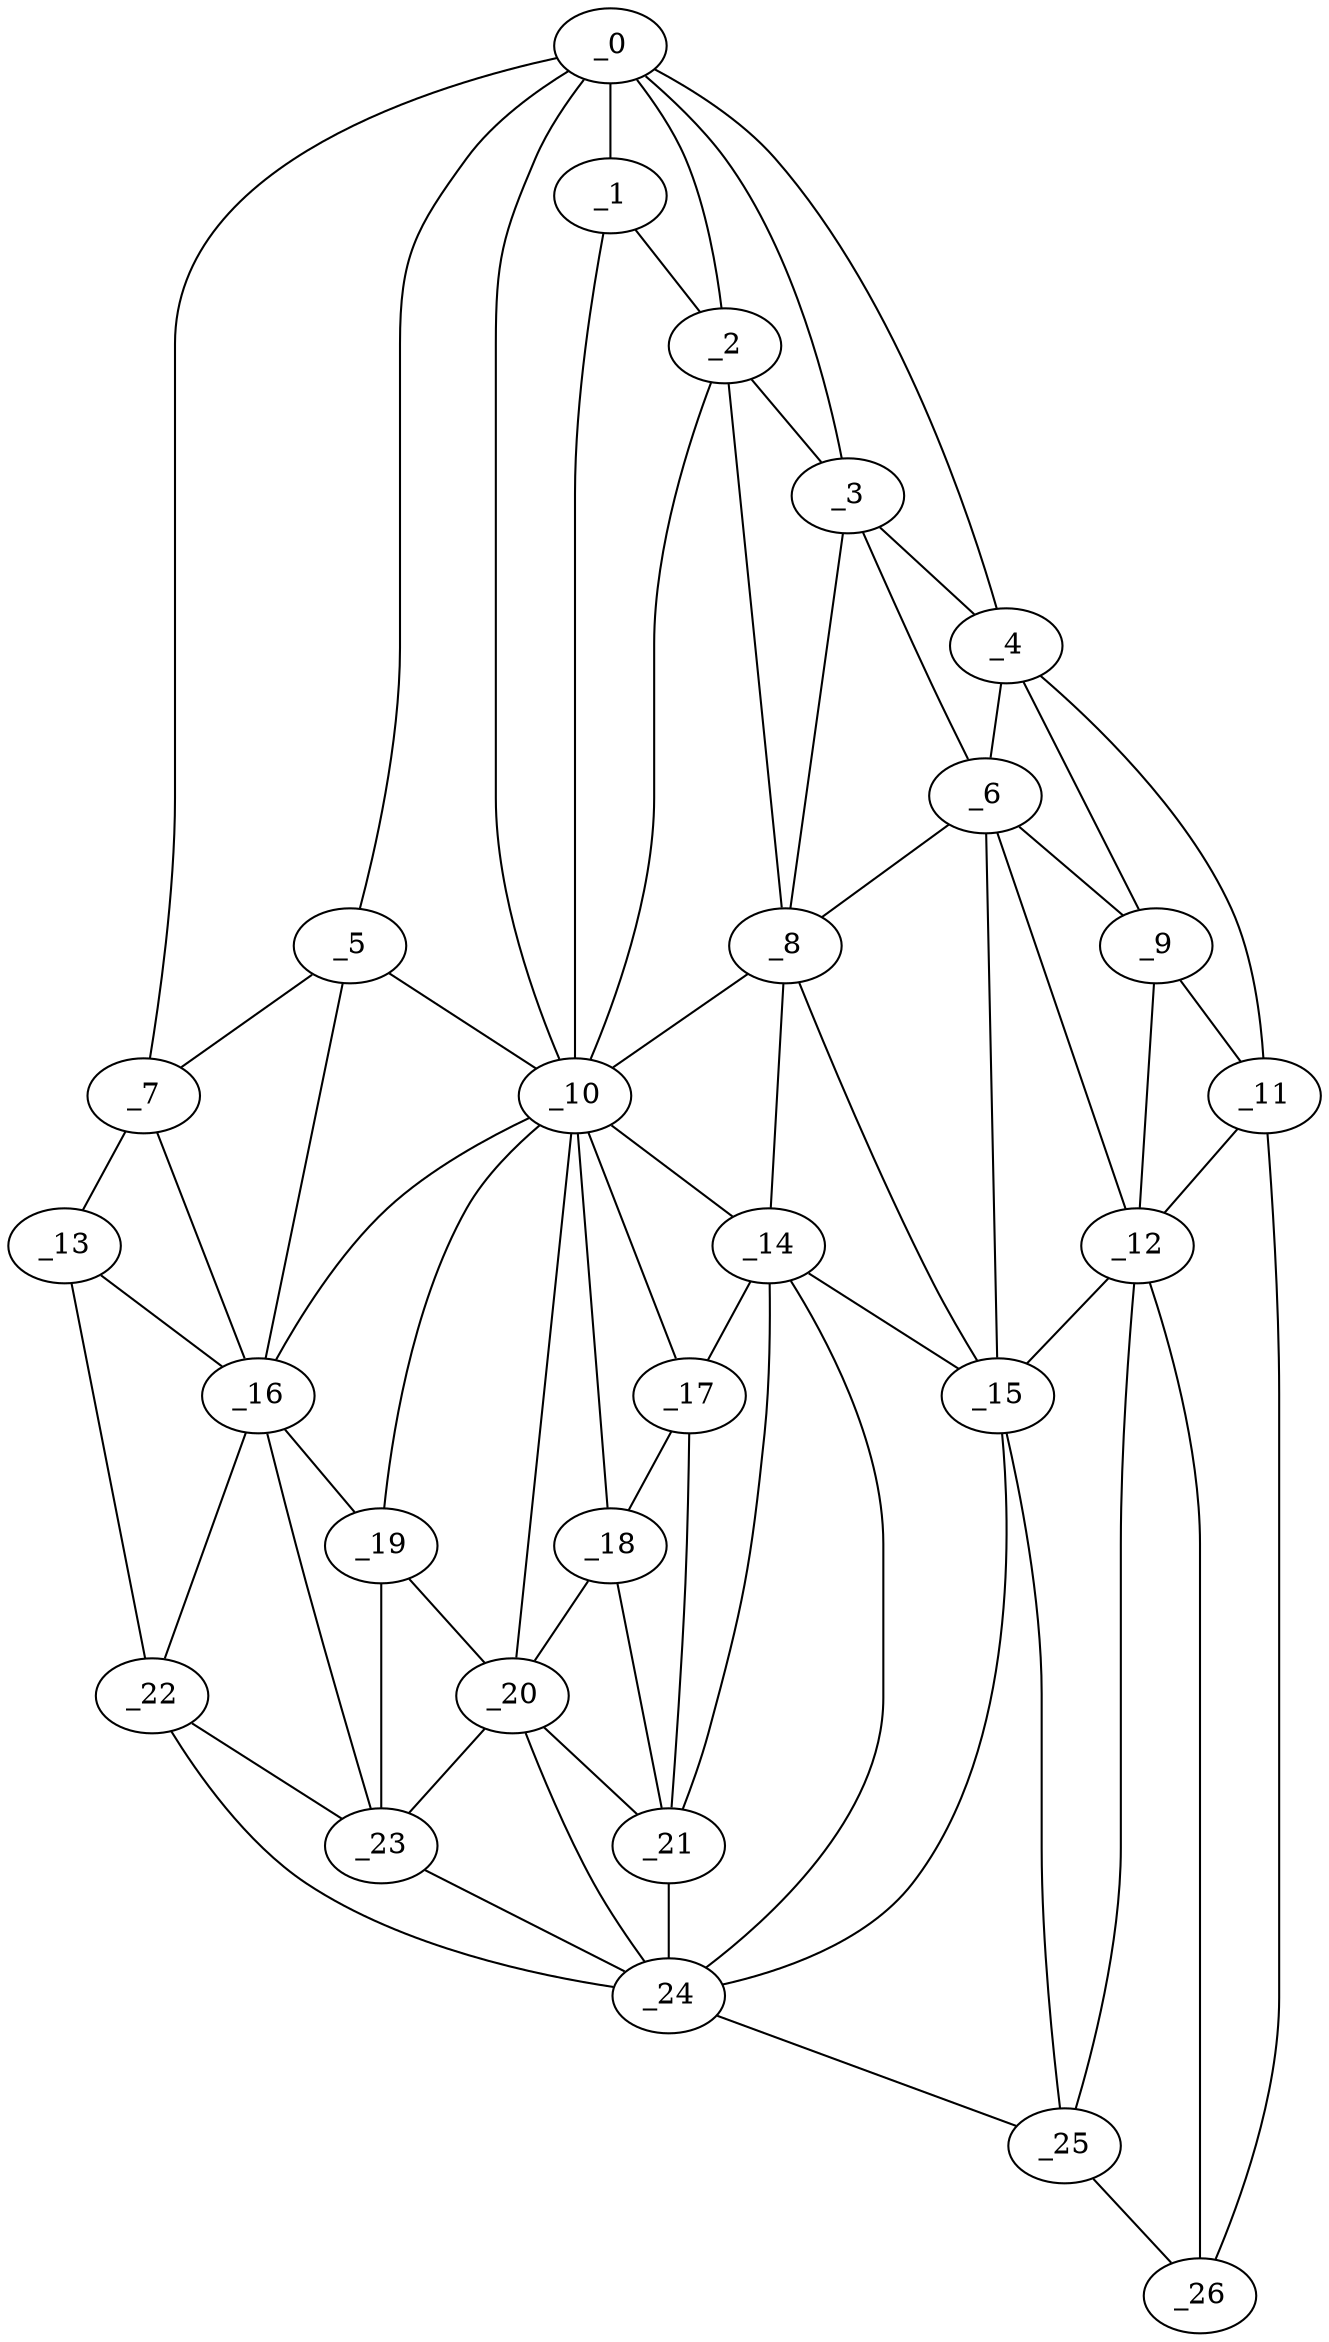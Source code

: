 graph "obj61__295.gxl" {
	_0	 [x=39,
		y=41];
	_1	 [x=40,
		y=58];
	_0 -- _1	 [valence=2];
	_2	 [x=40,
		y=80];
	_0 -- _2	 [valence=1];
	_3	 [x=40,
		y=89];
	_0 -- _3	 [valence=2];
	_4	 [x=40,
		y=98];
	_0 -- _4	 [valence=1];
	_5	 [x=45,
		y=34];
	_0 -- _5	 [valence=1];
	_7	 [x=48,
		y=8];
	_0 -- _7	 [valence=1];
	_10	 [x=52,
		y=53];
	_0 -- _10	 [valence=2];
	_1 -- _2	 [valence=2];
	_1 -- _10	 [valence=1];
	_2 -- _3	 [valence=2];
	_8	 [x=49,
		y=87];
	_2 -- _8	 [valence=2];
	_2 -- _10	 [valence=2];
	_3 -- _4	 [valence=1];
	_6	 [x=47,
		y=99];
	_3 -- _6	 [valence=2];
	_3 -- _8	 [valence=2];
	_4 -- _6	 [valence=2];
	_9	 [x=51,
		y=118];
	_4 -- _9	 [valence=1];
	_11	 [x=53,
		y=123];
	_4 -- _11	 [valence=1];
	_5 -- _7	 [valence=1];
	_5 -- _10	 [valence=2];
	_16	 [x=82,
		y=32];
	_5 -- _16	 [valence=2];
	_6 -- _8	 [valence=1];
	_6 -- _9	 [valence=1];
	_12	 [x=66,
		y=117];
	_6 -- _12	 [valence=2];
	_15	 [x=78,
		y=96];
	_6 -- _15	 [valence=2];
	_13	 [x=77,
		y=6];
	_7 -- _13	 [valence=1];
	_7 -- _16	 [valence=2];
	_8 -- _10	 [valence=2];
	_14	 [x=78,
		y=86];
	_8 -- _14	 [valence=1];
	_8 -- _15	 [valence=2];
	_9 -- _11	 [valence=2];
	_9 -- _12	 [valence=2];
	_10 -- _14	 [valence=2];
	_10 -- _16	 [valence=1];
	_17	 [x=83,
		y=79];
	_10 -- _17	 [valence=2];
	_18	 [x=87,
		y=66];
	_10 -- _18	 [valence=2];
	_19	 [x=88,
		y=51];
	_10 -- _19	 [valence=1];
	_20	 [x=88,
		y=59];
	_10 -- _20	 [valence=2];
	_11 -- _12	 [valence=1];
	_26	 [x=90,
		y=119];
	_11 -- _26	 [valence=1];
	_12 -- _15	 [valence=1];
	_25	 [x=90,
		y=108];
	_12 -- _25	 [valence=1];
	_12 -- _26	 [valence=1];
	_13 -- _16	 [valence=1];
	_22	 [x=89,
		y=39];
	_13 -- _22	 [valence=1];
	_14 -- _15	 [valence=2];
	_14 -- _17	 [valence=2];
	_21	 [x=88,
		y=83];
	_14 -- _21	 [valence=2];
	_24	 [x=90,
		y=92];
	_14 -- _24	 [valence=1];
	_15 -- _24	 [valence=1];
	_15 -- _25	 [valence=2];
	_16 -- _19	 [valence=2];
	_16 -- _22	 [valence=2];
	_23	 [x=89,
		y=45];
	_16 -- _23	 [valence=1];
	_17 -- _18	 [valence=2];
	_17 -- _21	 [valence=2];
	_18 -- _20	 [valence=2];
	_18 -- _21	 [valence=2];
	_19 -- _20	 [valence=2];
	_19 -- _23	 [valence=1];
	_20 -- _21	 [valence=2];
	_20 -- _23	 [valence=2];
	_20 -- _24	 [valence=2];
	_21 -- _24	 [valence=1];
	_22 -- _23	 [valence=2];
	_22 -- _24	 [valence=1];
	_23 -- _24	 [valence=1];
	_24 -- _25	 [valence=1];
	_25 -- _26	 [valence=1];
}
